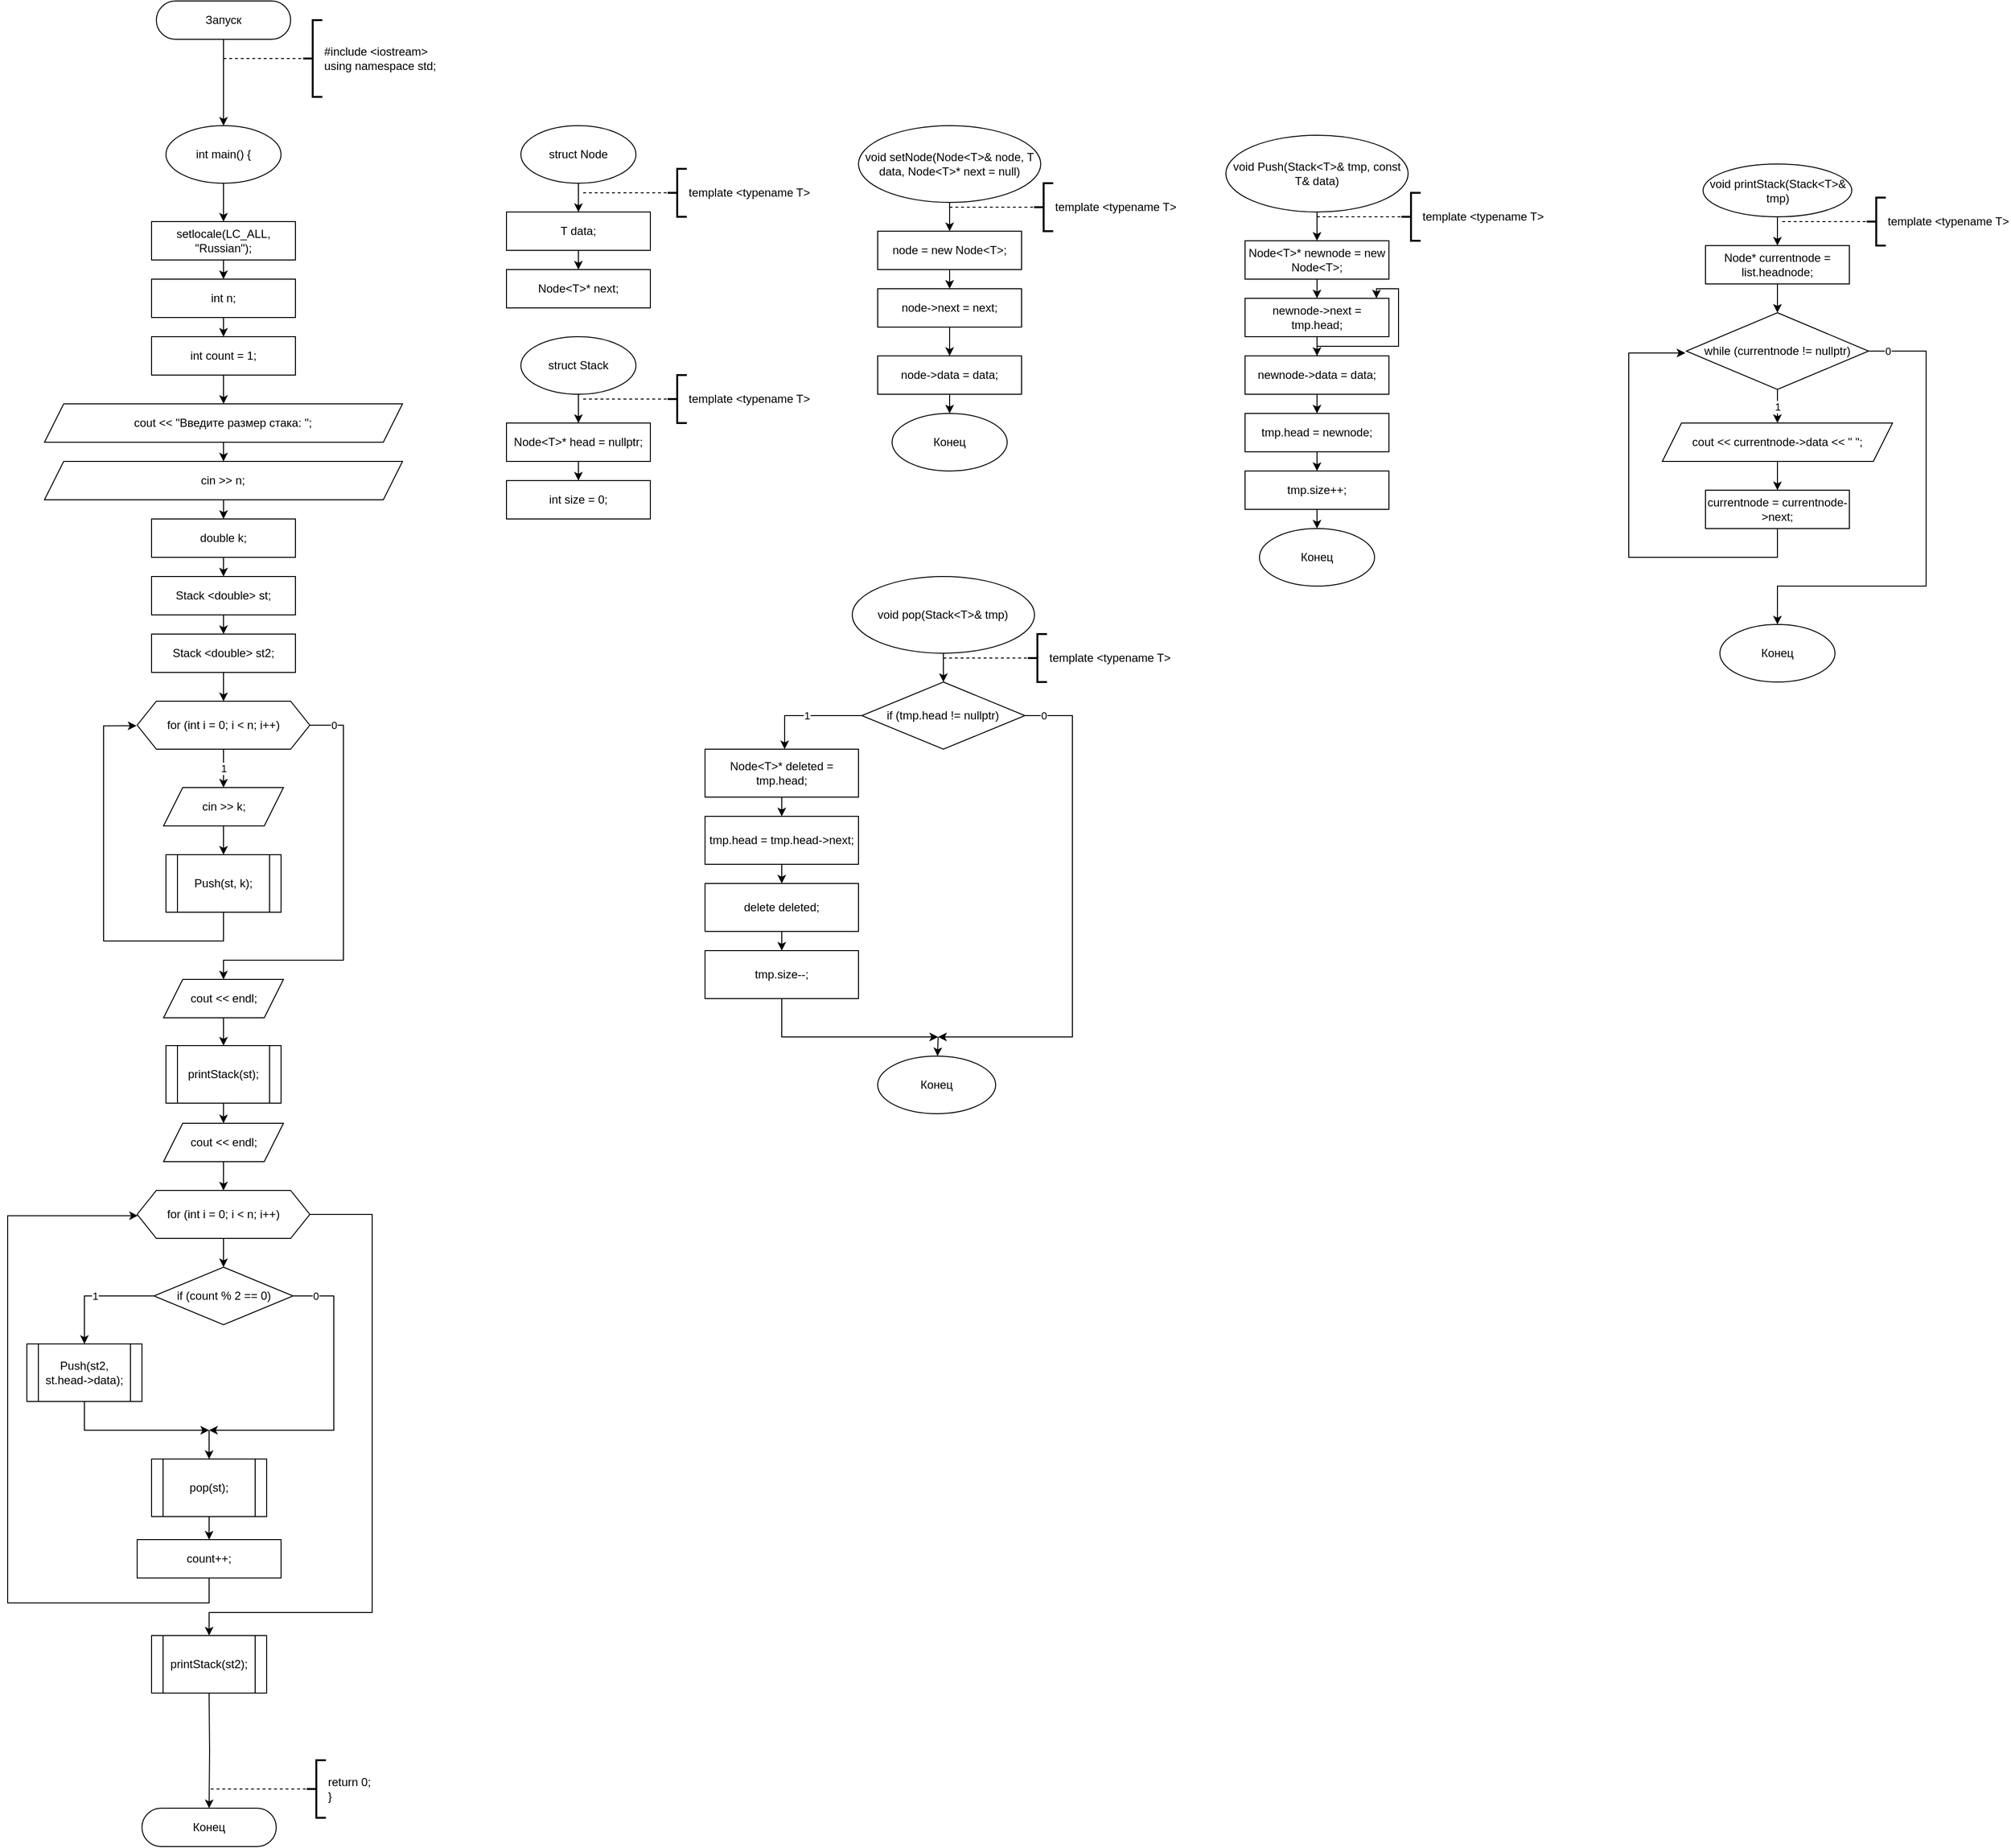 <mxfile>
    <diagram id="tr8WCDj-hul7nBdrf4UF" name="Страница 1">
        <mxGraphModel dx="555" dy="431" grid="1" gridSize="10" guides="1" tooltips="1" connect="0" arrows="1" fold="1" page="1" pageScale="1" pageWidth="827" pageHeight="1169" math="0" shadow="0">
            <root>
                <mxCell id="0"/>
                <mxCell id="1" parent="0"/>
                <mxCell id="2" style="edgeStyle=orthogonalEdgeStyle;rounded=0;orthogonalLoop=1;jettySize=auto;html=1;" parent="1" source="3" edge="1">
                    <mxGeometry relative="1" as="geometry">
                        <mxPoint x="375" y="150" as="targetPoint"/>
                    </mxGeometry>
                </mxCell>
                <mxCell id="3" value="Запуск" style="rounded=1;whiteSpace=wrap;html=1;arcSize=50;" parent="1" vertex="1">
                    <mxGeometry x="305" y="20" width="140" height="40" as="geometry"/>
                </mxCell>
                <mxCell id="5" value="#include &amp;lt;iostream&amp;gt;&lt;br&gt;using namespace std;" style="strokeWidth=2;html=1;shape=mxgraph.flowchart.annotation_2;align=left;labelPosition=right;pointerEvents=1;" parent="1" vertex="1">
                    <mxGeometry x="458.01" y="40" width="20" height="80" as="geometry"/>
                </mxCell>
                <mxCell id="6" value="" style="endArrow=none;dashed=1;html=1;entryX=0;entryY=0.5;entryDx=0;entryDy=0;entryPerimeter=0;" parent="1" target="5" edge="1">
                    <mxGeometry width="50" height="50" relative="1" as="geometry">
                        <mxPoint x="375" y="80" as="sourcePoint"/>
                        <mxPoint x="465" y="70" as="targetPoint"/>
                    </mxGeometry>
                </mxCell>
                <mxCell id="7" value="Конец" style="rounded=1;whiteSpace=wrap;html=1;arcSize=50;" parent="1" vertex="1">
                    <mxGeometry x="290" y="1904" width="140" height="40" as="geometry"/>
                </mxCell>
                <mxCell id="10" value="return 0;&lt;br&gt;}" style="strokeWidth=2;html=1;shape=mxgraph.flowchart.annotation_2;align=left;labelPosition=right;pointerEvents=1;" parent="1" vertex="1">
                    <mxGeometry x="461.75" y="1854" width="20" height="60" as="geometry"/>
                </mxCell>
                <mxCell id="11" value="" style="endArrow=none;dashed=1;html=1;entryX=0;entryY=0.5;entryDx=0;entryDy=0;entryPerimeter=0;" parent="1" edge="1">
                    <mxGeometry width="50" height="50" relative="1" as="geometry">
                        <mxPoint x="361.75" y="1884" as="sourcePoint"/>
                        <mxPoint x="461.75" y="1884" as="targetPoint"/>
                    </mxGeometry>
                </mxCell>
                <mxCell id="383" style="edgeStyle=orthogonalEdgeStyle;html=1;rounded=0;" parent="1" source="354" target="382" edge="1">
                    <mxGeometry relative="1" as="geometry"/>
                </mxCell>
                <mxCell id="354" value="int main() {" style="ellipse;whiteSpace=wrap;html=1;" parent="1" vertex="1">
                    <mxGeometry x="315" y="150" width="120" height="60" as="geometry"/>
                </mxCell>
                <mxCell id="369" style="edgeStyle=orthogonalEdgeStyle;rounded=0;html=1;" parent="1" source="359" edge="1">
                    <mxGeometry relative="1" as="geometry">
                        <mxPoint x="745" y="240" as="targetPoint"/>
                    </mxGeometry>
                </mxCell>
                <mxCell id="359" value="&lt;div&gt;struct Node&lt;/div&gt;" style="ellipse;whiteSpace=wrap;html=1;" parent="1" vertex="1">
                    <mxGeometry x="685" y="150" width="120" height="60" as="geometry"/>
                </mxCell>
                <mxCell id="367" style="edgeStyle=orthogonalEdgeStyle;rounded=0;html=1;" parent="1" target="7" edge="1">
                    <mxGeometry relative="1" as="geometry">
                        <mxPoint x="360.005" y="1784" as="sourcePoint"/>
                    </mxGeometry>
                </mxCell>
                <mxCell id="386" style="edgeStyle=orthogonalEdgeStyle;rounded=0;html=1;" parent="1" source="382" target="384" edge="1">
                    <mxGeometry relative="1" as="geometry"/>
                </mxCell>
                <mxCell id="382" value="setlocale(LC_ALL, &quot;Russian&quot;);" style="rounded=0;whiteSpace=wrap;html=1;" parent="1" vertex="1">
                    <mxGeometry x="300" y="250" width="150" height="40" as="geometry"/>
                </mxCell>
                <mxCell id="387" style="edgeStyle=orthogonalEdgeStyle;rounded=0;html=1;" parent="1" source="384" target="385" edge="1">
                    <mxGeometry relative="1" as="geometry"/>
                </mxCell>
                <mxCell id="384" value="int n;" style="rounded=0;whiteSpace=wrap;html=1;" parent="1" vertex="1">
                    <mxGeometry x="300" y="310" width="150" height="40" as="geometry"/>
                </mxCell>
                <mxCell id="391" style="edgeStyle=orthogonalEdgeStyle;rounded=0;html=1;" parent="1" source="385" target="390" edge="1">
                    <mxGeometry relative="1" as="geometry"/>
                </mxCell>
                <mxCell id="385" value="int count = 1;" style="rounded=0;whiteSpace=wrap;html=1;" parent="1" vertex="1">
                    <mxGeometry x="300" y="370" width="150" height="40" as="geometry"/>
                </mxCell>
                <mxCell id="393" style="edgeStyle=orthogonalEdgeStyle;rounded=0;html=1;" parent="1" source="390" target="392" edge="1">
                    <mxGeometry relative="1" as="geometry"/>
                </mxCell>
                <mxCell id="390" value="cout &amp;lt;&amp;lt; &quot;Введите размер стака: &quot;;" style="shape=parallelogram;perimeter=parallelogramPerimeter;whiteSpace=wrap;html=1;fixedSize=1;" parent="1" vertex="1">
                    <mxGeometry x="188.38" y="440" width="373.25" height="40" as="geometry"/>
                </mxCell>
                <mxCell id="394" style="edgeStyle=orthogonalEdgeStyle;rounded=0;html=1;" parent="1" source="392" edge="1">
                    <mxGeometry relative="1" as="geometry">
                        <mxPoint x="375" y="560" as="targetPoint"/>
                    </mxGeometry>
                </mxCell>
                <mxCell id="392" value="cin &amp;gt;&amp;gt; n;" style="shape=parallelogram;perimeter=parallelogramPerimeter;whiteSpace=wrap;html=1;fixedSize=1;" parent="1" vertex="1">
                    <mxGeometry x="188.38" y="500" width="373.25" height="40" as="geometry"/>
                </mxCell>
                <mxCell id="414" style="edgeStyle=orthogonalEdgeStyle;rounded=0;html=1;" parent="1" source="412" target="413" edge="1">
                    <mxGeometry relative="1" as="geometry"/>
                </mxCell>
                <mxCell id="412" value="T data;" style="rounded=0;whiteSpace=wrap;html=1;" parent="1" vertex="1">
                    <mxGeometry x="670" y="240" width="150" height="40" as="geometry"/>
                </mxCell>
                <mxCell id="413" value="Node&amp;lt;T&amp;gt;* next;" style="rounded=0;whiteSpace=wrap;html=1;" parent="1" vertex="1">
                    <mxGeometry x="670" y="300" width="150" height="40" as="geometry"/>
                </mxCell>
                <mxCell id="415" style="edgeStyle=orthogonalEdgeStyle;rounded=0;html=1;" parent="1" source="416" edge="1">
                    <mxGeometry relative="1" as="geometry">
                        <mxPoint x="745" y="460" as="targetPoint"/>
                    </mxGeometry>
                </mxCell>
                <mxCell id="416" value="&lt;div&gt;struct Stack&lt;/div&gt;" style="ellipse;whiteSpace=wrap;html=1;" parent="1" vertex="1">
                    <mxGeometry x="685" y="370" width="120" height="60" as="geometry"/>
                </mxCell>
                <mxCell id="417" style="edgeStyle=orthogonalEdgeStyle;rounded=0;html=1;" parent="1" source="418" target="419" edge="1">
                    <mxGeometry relative="1" as="geometry"/>
                </mxCell>
                <mxCell id="418" value="Node&amp;lt;T&amp;gt;* head = nullptr;" style="rounded=0;whiteSpace=wrap;html=1;" parent="1" vertex="1">
                    <mxGeometry x="670" y="460" width="150" height="40" as="geometry"/>
                </mxCell>
                <mxCell id="419" value="int size = 0;" style="rounded=0;whiteSpace=wrap;html=1;" parent="1" vertex="1">
                    <mxGeometry x="670" y="520" width="150" height="40" as="geometry"/>
                </mxCell>
                <mxCell id="422" style="edgeStyle=orthogonalEdgeStyle;rounded=0;html=1;" parent="1" source="420" target="421" edge="1">
                    <mxGeometry relative="1" as="geometry"/>
                </mxCell>
                <mxCell id="420" value="&lt;div&gt;void setNode(Node&amp;lt;T&amp;gt;&amp;amp; node, T data, Node&amp;lt;T&amp;gt;* next = null)&lt;/div&gt;" style="ellipse;whiteSpace=wrap;html=1;" parent="1" vertex="1">
                    <mxGeometry x="1037" y="150" width="190" height="80" as="geometry"/>
                </mxCell>
                <mxCell id="424" style="edgeStyle=orthogonalEdgeStyle;rounded=0;html=1;" parent="1" source="421" target="423" edge="1">
                    <mxGeometry relative="1" as="geometry"/>
                </mxCell>
                <mxCell id="421" value="node = new Node&amp;lt;T&amp;gt;;" style="rounded=0;whiteSpace=wrap;html=1;" parent="1" vertex="1">
                    <mxGeometry x="1057" y="260" width="150" height="40" as="geometry"/>
                </mxCell>
                <mxCell id="426" style="edgeStyle=orthogonalEdgeStyle;rounded=0;html=1;" parent="1" source="423" edge="1">
                    <mxGeometry relative="1" as="geometry">
                        <mxPoint x="1132" y="390" as="targetPoint"/>
                    </mxGeometry>
                </mxCell>
                <mxCell id="423" value="node-&amp;gt;next = next;" style="rounded=0;whiteSpace=wrap;html=1;" parent="1" vertex="1">
                    <mxGeometry x="1057" y="320" width="150" height="40" as="geometry"/>
                </mxCell>
                <mxCell id="436" value="Конец" style="ellipse;whiteSpace=wrap;html=1;" parent="1" vertex="1">
                    <mxGeometry x="1072" y="450" width="120" height="60" as="geometry"/>
                </mxCell>
                <mxCell id="442" style="edgeStyle=orthogonalEdgeStyle;rounded=0;html=1;" parent="1" source="440" edge="1">
                    <mxGeometry relative="1" as="geometry">
                        <mxPoint x="1995" y="275" as="targetPoint"/>
                    </mxGeometry>
                </mxCell>
                <mxCell id="440" value="&lt;div&gt;void printStack(Stack&amp;lt;T&amp;gt;&amp;amp; tmp)&lt;/div&gt;" style="ellipse;whiteSpace=wrap;html=1;" parent="1" vertex="1">
                    <mxGeometry x="1917.5" y="190" width="155" height="55" as="geometry"/>
                </mxCell>
                <mxCell id="445" style="edgeStyle=orthogonalEdgeStyle;rounded=0;html=1;" parent="1" source="443" target="444" edge="1">
                    <mxGeometry relative="1" as="geometry"/>
                </mxCell>
                <mxCell id="443" value="Node* currentnode = list.headnode;" style="rounded=0;whiteSpace=wrap;html=1;" parent="1" vertex="1">
                    <mxGeometry x="1920" y="275" width="150" height="40" as="geometry"/>
                </mxCell>
                <mxCell id="447" value="1" style="edgeStyle=orthogonalEdgeStyle;rounded=0;html=1;" parent="1" source="444" target="446" edge="1">
                    <mxGeometry relative="1" as="geometry"/>
                </mxCell>
                <mxCell id="452" value="0" style="edgeStyle=orthogonalEdgeStyle;rounded=0;html=1;" parent="1" source="444" target="451" edge="1">
                    <mxGeometry x="-0.92" relative="1" as="geometry">
                        <Array as="points">
                            <mxPoint x="2150" y="385"/>
                            <mxPoint x="2150" y="630"/>
                            <mxPoint x="1995" y="630"/>
                        </Array>
                        <mxPoint as="offset"/>
                    </mxGeometry>
                </mxCell>
                <mxCell id="444" value="while (currentnode != nullptr)" style="rhombus;whiteSpace=wrap;html=1;" parent="1" vertex="1">
                    <mxGeometry x="1900" y="345" width="190" height="80" as="geometry"/>
                </mxCell>
                <mxCell id="449" style="edgeStyle=orthogonalEdgeStyle;rounded=0;html=1;" parent="1" source="446" target="448" edge="1">
                    <mxGeometry relative="1" as="geometry"/>
                </mxCell>
                <mxCell id="446" value="cout &amp;lt;&amp;lt; currentnode-&amp;gt;data &amp;lt;&amp;lt; &quot; &quot;;" style="shape=parallelogram;perimeter=parallelogramPerimeter;whiteSpace=wrap;html=1;fixedSize=1;" parent="1" vertex="1">
                    <mxGeometry x="1875" y="460" width="240" height="40" as="geometry"/>
                </mxCell>
                <mxCell id="450" style="edgeStyle=orthogonalEdgeStyle;rounded=0;html=1;entryX=-0.005;entryY=0.525;entryDx=0;entryDy=0;entryPerimeter=0;" parent="1" source="448" target="444" edge="1">
                    <mxGeometry relative="1" as="geometry">
                        <Array as="points">
                            <mxPoint x="1995" y="600"/>
                            <mxPoint x="1840" y="600"/>
                            <mxPoint x="1840" y="387"/>
                        </Array>
                    </mxGeometry>
                </mxCell>
                <mxCell id="448" value="currentnode = currentnode-&amp;gt;next;" style="rounded=0;whiteSpace=wrap;html=1;" parent="1" vertex="1">
                    <mxGeometry x="1920" y="530" width="150" height="40" as="geometry"/>
                </mxCell>
                <mxCell id="451" value="&lt;div&gt;Конец&lt;/div&gt;" style="ellipse;whiteSpace=wrap;html=1;" parent="1" vertex="1">
                    <mxGeometry x="1935" y="670" width="120" height="60" as="geometry"/>
                </mxCell>
                <mxCell id="478" value="template &amp;lt;typename T&amp;gt;" style="strokeWidth=2;html=1;shape=mxgraph.flowchart.annotation_2;align=left;labelPosition=right;pointerEvents=1;" vertex="1" parent="1">
                    <mxGeometry x="838.01" y="195" width="20" height="50" as="geometry"/>
                </mxCell>
                <mxCell id="479" value="" style="endArrow=none;dashed=1;html=1;entryX=0;entryY=0.5;entryDx=0;entryDy=0;entryPerimeter=0;" edge="1" parent="1" target="478">
                    <mxGeometry width="50" height="50" relative="1" as="geometry">
                        <mxPoint x="750" y="220" as="sourcePoint"/>
                        <mxPoint x="840" y="210" as="targetPoint"/>
                    </mxGeometry>
                </mxCell>
                <mxCell id="480" value="template &amp;lt;typename T&amp;gt;" style="strokeWidth=2;html=1;shape=mxgraph.flowchart.annotation_2;align=left;labelPosition=right;pointerEvents=1;" vertex="1" parent="1">
                    <mxGeometry x="838.01" y="410" width="20" height="50" as="geometry"/>
                </mxCell>
                <mxCell id="481" value="" style="endArrow=none;dashed=1;html=1;entryX=0;entryY=0.5;entryDx=0;entryDy=0;entryPerimeter=0;" edge="1" parent="1" target="480">
                    <mxGeometry width="50" height="50" relative="1" as="geometry">
                        <mxPoint x="750" y="435" as="sourcePoint"/>
                        <mxPoint x="840" y="425" as="targetPoint"/>
                    </mxGeometry>
                </mxCell>
                <mxCell id="482" value="template &amp;lt;typename T&amp;gt;" style="strokeWidth=2;html=1;shape=mxgraph.flowchart.annotation_2;align=left;labelPosition=right;pointerEvents=1;" vertex="1" parent="1">
                    <mxGeometry x="1220.01" y="210" width="20" height="50" as="geometry"/>
                </mxCell>
                <mxCell id="483" value="" style="endArrow=none;dashed=1;html=1;entryX=0;entryY=0.5;entryDx=0;entryDy=0;entryPerimeter=0;" edge="1" parent="1" target="482">
                    <mxGeometry width="50" height="50" relative="1" as="geometry">
                        <mxPoint x="1132" y="235" as="sourcePoint"/>
                        <mxPoint x="1222" y="225" as="targetPoint"/>
                    </mxGeometry>
                </mxCell>
                <mxCell id="485" style="edgeStyle=orthogonalEdgeStyle;html=1;" edge="1" parent="1" source="484" target="436">
                    <mxGeometry relative="1" as="geometry"/>
                </mxCell>
                <mxCell id="484" value="node-&amp;gt;data = data;" style="rounded=0;whiteSpace=wrap;html=1;" vertex="1" parent="1">
                    <mxGeometry x="1057" y="390" width="150" height="40" as="geometry"/>
                </mxCell>
                <mxCell id="486" style="edgeStyle=orthogonalEdgeStyle;rounded=0;html=1;" edge="1" parent="1" source="487" target="489">
                    <mxGeometry relative="1" as="geometry"/>
                </mxCell>
                <mxCell id="487" value="&lt;div&gt;void Push(Stack&amp;lt;T&amp;gt;&amp;amp; tmp, const T&amp;amp; data)&lt;/div&gt;" style="ellipse;whiteSpace=wrap;html=1;" vertex="1" parent="1">
                    <mxGeometry x="1420" y="160" width="190" height="80" as="geometry"/>
                </mxCell>
                <mxCell id="488" style="edgeStyle=orthogonalEdgeStyle;rounded=0;html=1;" edge="1" parent="1" source="489" target="491">
                    <mxGeometry relative="1" as="geometry"/>
                </mxCell>
                <mxCell id="489" value="Node&amp;lt;T&amp;gt;* newnode = new Node&amp;lt;T&amp;gt;;" style="rounded=0;whiteSpace=wrap;html=1;" vertex="1" parent="1">
                    <mxGeometry x="1440" y="270" width="150" height="40" as="geometry"/>
                </mxCell>
                <mxCell id="499" style="edgeStyle=orthogonalEdgeStyle;rounded=0;html=1;" edge="1" parent="1" source="491" target="496">
                    <mxGeometry relative="1" as="geometry"/>
                </mxCell>
                <mxCell id="491" value="newnode-&amp;gt;next = tmp.head;" style="rounded=0;whiteSpace=wrap;html=1;" vertex="1" parent="1">
                    <mxGeometry x="1440" y="330" width="150" height="40" as="geometry"/>
                </mxCell>
                <mxCell id="492" value="Конец" style="ellipse;whiteSpace=wrap;html=1;" vertex="1" parent="1">
                    <mxGeometry x="1455" y="570" width="120" height="60" as="geometry"/>
                </mxCell>
                <mxCell id="493" value="template &amp;lt;typename T&amp;gt;" style="strokeWidth=2;html=1;shape=mxgraph.flowchart.annotation_2;align=left;labelPosition=right;pointerEvents=1;" vertex="1" parent="1">
                    <mxGeometry x="1603.01" y="220" width="20" height="50" as="geometry"/>
                </mxCell>
                <mxCell id="494" value="" style="endArrow=none;dashed=1;html=1;entryX=0;entryY=0.5;entryDx=0;entryDy=0;entryPerimeter=0;" edge="1" parent="1" target="493">
                    <mxGeometry width="50" height="50" relative="1" as="geometry">
                        <mxPoint x="1515" y="245" as="sourcePoint"/>
                        <mxPoint x="1605" y="235" as="targetPoint"/>
                    </mxGeometry>
                </mxCell>
                <mxCell id="500" style="edgeStyle=orthogonalEdgeStyle;rounded=0;html=1;" edge="1" parent="1" source="496" target="497">
                    <mxGeometry relative="1" as="geometry"/>
                </mxCell>
                <mxCell id="503" style="edgeStyle=orthogonalEdgeStyle;rounded=0;html=1;entryX=0.913;entryY=0;entryDx=0;entryDy=0;entryPerimeter=0;" edge="1" parent="1" source="496" target="491">
                    <mxGeometry relative="1" as="geometry"/>
                </mxCell>
                <mxCell id="496" value="newnode-&amp;gt;data = data;" style="rounded=0;whiteSpace=wrap;html=1;" vertex="1" parent="1">
                    <mxGeometry x="1440" y="390" width="150" height="40" as="geometry"/>
                </mxCell>
                <mxCell id="501" style="edgeStyle=orthogonalEdgeStyle;rounded=0;html=1;" edge="1" parent="1" source="497" target="498">
                    <mxGeometry relative="1" as="geometry"/>
                </mxCell>
                <mxCell id="497" value="tmp.head = newnode;" style="rounded=0;whiteSpace=wrap;html=1;" vertex="1" parent="1">
                    <mxGeometry x="1440" y="450" width="150" height="40" as="geometry"/>
                </mxCell>
                <mxCell id="502" style="edgeStyle=orthogonalEdgeStyle;rounded=0;html=1;" edge="1" parent="1" source="498" target="492">
                    <mxGeometry relative="1" as="geometry"/>
                </mxCell>
                <mxCell id="498" value="tmp.size++;" style="rounded=0;whiteSpace=wrap;html=1;" vertex="1" parent="1">
                    <mxGeometry x="1440" y="510" width="150" height="40" as="geometry"/>
                </mxCell>
                <mxCell id="504" style="edgeStyle=orthogonalEdgeStyle;rounded=0;html=1;" edge="1" parent="1" source="505">
                    <mxGeometry relative="1" as="geometry">
                        <mxPoint x="1125.49" y="730" as="targetPoint"/>
                    </mxGeometry>
                </mxCell>
                <mxCell id="505" value="&lt;div&gt;void pop(Stack&amp;lt;T&amp;gt;&amp;amp; tmp)&lt;/div&gt;" style="ellipse;whiteSpace=wrap;html=1;" vertex="1" parent="1">
                    <mxGeometry x="1030.49" y="620" width="190" height="80" as="geometry"/>
                </mxCell>
                <mxCell id="510" value="Конец" style="ellipse;whiteSpace=wrap;html=1;" vertex="1" parent="1">
                    <mxGeometry x="1057" y="1120" width="123" height="60" as="geometry"/>
                </mxCell>
                <mxCell id="511" value="template &amp;lt;typename T&amp;gt;" style="strokeWidth=2;html=1;shape=mxgraph.flowchart.annotation_2;align=left;labelPosition=right;pointerEvents=1;" vertex="1" parent="1">
                    <mxGeometry x="1213.5" y="680" width="20" height="50" as="geometry"/>
                </mxCell>
                <mxCell id="512" value="" style="endArrow=none;dashed=1;html=1;entryX=0;entryY=0.5;entryDx=0;entryDy=0;entryPerimeter=0;" edge="1" parent="1" target="511">
                    <mxGeometry width="50" height="50" relative="1" as="geometry">
                        <mxPoint x="1125.49" y="705" as="sourcePoint"/>
                        <mxPoint x="1215.49" y="695" as="targetPoint"/>
                    </mxGeometry>
                </mxCell>
                <mxCell id="517" value="1" style="edgeStyle=orthogonalEdgeStyle;rounded=0;html=1;" edge="1" parent="1" source="515" target="516">
                    <mxGeometry relative="1" as="geometry">
                        <Array as="points">
                            <mxPoint x="960" y="765"/>
                        </Array>
                    </mxGeometry>
                </mxCell>
                <mxCell id="525" value="0" style="edgeStyle=orthogonalEdgeStyle;rounded=0;html=1;" edge="1" parent="1" source="515">
                    <mxGeometry x="-0.926" relative="1" as="geometry">
                        <mxPoint x="1120" y="1100" as="targetPoint"/>
                        <Array as="points">
                            <mxPoint x="1260" y="765"/>
                            <mxPoint x="1260" y="1100"/>
                        </Array>
                        <mxPoint as="offset"/>
                    </mxGeometry>
                </mxCell>
                <mxCell id="515" value="if (tmp.head != nullptr)" style="rhombus;whiteSpace=wrap;html=1;" vertex="1" parent="1">
                    <mxGeometry x="1040.49" y="730" width="170" height="70" as="geometry"/>
                </mxCell>
                <mxCell id="521" style="edgeStyle=orthogonalEdgeStyle;rounded=0;html=1;" edge="1" parent="1" source="516" target="518">
                    <mxGeometry relative="1" as="geometry"/>
                </mxCell>
                <mxCell id="516" value="Node&amp;lt;T&amp;gt;* deleted = tmp.head;" style="rounded=0;whiteSpace=wrap;html=1;" vertex="1" parent="1">
                    <mxGeometry x="877" y="800" width="160" height="50" as="geometry"/>
                </mxCell>
                <mxCell id="522" style="edgeStyle=orthogonalEdgeStyle;rounded=0;html=1;" edge="1" parent="1" source="518" target="520">
                    <mxGeometry relative="1" as="geometry"/>
                </mxCell>
                <mxCell id="518" value="tmp.head = tmp.head-&amp;gt;next;" style="rounded=0;whiteSpace=wrap;html=1;" vertex="1" parent="1">
                    <mxGeometry x="877" y="870" width="160" height="50" as="geometry"/>
                </mxCell>
                <mxCell id="524" style="edgeStyle=orthogonalEdgeStyle;rounded=0;html=1;" edge="1" parent="1" source="519">
                    <mxGeometry relative="1" as="geometry">
                        <mxPoint x="1120" y="1100" as="targetPoint"/>
                        <Array as="points">
                            <mxPoint x="957" y="1100"/>
                        </Array>
                    </mxGeometry>
                </mxCell>
                <mxCell id="519" value="tmp.size--;" style="rounded=0;whiteSpace=wrap;html=1;" vertex="1" parent="1">
                    <mxGeometry x="877" y="1010" width="160" height="50" as="geometry"/>
                </mxCell>
                <mxCell id="523" style="edgeStyle=orthogonalEdgeStyle;rounded=0;html=1;" edge="1" parent="1" source="520" target="519">
                    <mxGeometry relative="1" as="geometry"/>
                </mxCell>
                <mxCell id="520" value="delete deleted;" style="rounded=0;whiteSpace=wrap;html=1;" vertex="1" parent="1">
                    <mxGeometry x="877" y="940" width="160" height="50" as="geometry"/>
                </mxCell>
                <mxCell id="526" value="" style="endArrow=classic;html=1;rounded=0;" edge="1" parent="1" target="510">
                    <mxGeometry width="50" height="50" relative="1" as="geometry">
                        <mxPoint x="1120" y="1100" as="sourcePoint"/>
                        <mxPoint x="1090" y="990" as="targetPoint"/>
                    </mxGeometry>
                </mxCell>
                <mxCell id="528" value="template &amp;lt;typename T&amp;gt;" style="strokeWidth=2;html=1;shape=mxgraph.flowchart.annotation_2;align=left;labelPosition=right;pointerEvents=1;" vertex="1" parent="1">
                    <mxGeometry x="2088.01" y="225" width="20" height="50" as="geometry"/>
                </mxCell>
                <mxCell id="529" value="" style="endArrow=none;dashed=1;html=1;entryX=0;entryY=0.5;entryDx=0;entryDy=0;entryPerimeter=0;" edge="1" parent="1" target="528">
                    <mxGeometry width="50" height="50" relative="1" as="geometry">
                        <mxPoint x="2000" y="250" as="sourcePoint"/>
                        <mxPoint x="2090" y="240" as="targetPoint"/>
                    </mxGeometry>
                </mxCell>
                <mxCell id="533" style="edgeStyle=orthogonalEdgeStyle;rounded=0;html=1;" edge="1" parent="1" source="530" target="531">
                    <mxGeometry relative="1" as="geometry"/>
                </mxCell>
                <mxCell id="530" value="double k;" style="rounded=0;whiteSpace=wrap;html=1;" vertex="1" parent="1">
                    <mxGeometry x="300" y="560" width="150" height="40" as="geometry"/>
                </mxCell>
                <mxCell id="534" style="edgeStyle=orthogonalEdgeStyle;rounded=0;html=1;" edge="1" parent="1" source="531" target="532">
                    <mxGeometry relative="1" as="geometry"/>
                </mxCell>
                <mxCell id="531" value="Stack &amp;lt;double&amp;gt; st;" style="rounded=0;whiteSpace=wrap;html=1;" vertex="1" parent="1">
                    <mxGeometry x="300" y="620" width="150" height="40" as="geometry"/>
                </mxCell>
                <mxCell id="536" style="edgeStyle=orthogonalEdgeStyle;rounded=0;html=1;" edge="1" parent="1" source="532" target="535">
                    <mxGeometry relative="1" as="geometry"/>
                </mxCell>
                <mxCell id="532" value="Stack &amp;lt;double&amp;gt; st2;" style="rounded=0;whiteSpace=wrap;html=1;" vertex="1" parent="1">
                    <mxGeometry x="300" y="680" width="150" height="40" as="geometry"/>
                </mxCell>
                <mxCell id="538" value="1" style="edgeStyle=orthogonalEdgeStyle;rounded=0;html=1;" edge="1" parent="1" source="535" target="537">
                    <mxGeometry relative="1" as="geometry"/>
                </mxCell>
                <mxCell id="543" value="0" style="edgeStyle=orthogonalEdgeStyle;rounded=0;html=1;" edge="1" parent="1" source="535" target="542">
                    <mxGeometry x="-0.882" relative="1" as="geometry">
                        <Array as="points">
                            <mxPoint x="500" y="775"/>
                            <mxPoint x="500" y="1020"/>
                            <mxPoint x="375" y="1020"/>
                        </Array>
                        <mxPoint as="offset"/>
                    </mxGeometry>
                </mxCell>
                <mxCell id="535" value="for (int i = 0; i &amp;lt; n; i++)" style="shape=hexagon;perimeter=hexagonPerimeter2;whiteSpace=wrap;html=1;fixedSize=1;" vertex="1" parent="1">
                    <mxGeometry x="285" y="750" width="180" height="50" as="geometry"/>
                </mxCell>
                <mxCell id="540" style="edgeStyle=orthogonalEdgeStyle;rounded=0;html=1;" edge="1" parent="1" source="537" target="539">
                    <mxGeometry relative="1" as="geometry"/>
                </mxCell>
                <mxCell id="537" value="cin &amp;gt;&amp;gt; k;" style="shape=parallelogram;perimeter=parallelogramPerimeter;whiteSpace=wrap;html=1;fixedSize=1;" vertex="1" parent="1">
                    <mxGeometry x="312.5" y="840" width="125" height="40" as="geometry"/>
                </mxCell>
                <mxCell id="541" style="edgeStyle=orthogonalEdgeStyle;rounded=0;html=1;entryX=-0.004;entryY=0.513;entryDx=0;entryDy=0;entryPerimeter=0;" edge="1" parent="1" source="539" target="535">
                    <mxGeometry relative="1" as="geometry">
                        <Array as="points">
                            <mxPoint x="375" y="1000"/>
                            <mxPoint x="250" y="1000"/>
                            <mxPoint x="250" y="776"/>
                        </Array>
                    </mxGeometry>
                </mxCell>
                <mxCell id="539" value="Push(st, k);" style="shape=process;whiteSpace=wrap;html=1;backgroundOutline=1;" vertex="1" parent="1">
                    <mxGeometry x="315" y="910" width="120" height="60" as="geometry"/>
                </mxCell>
                <mxCell id="545" style="edgeStyle=orthogonalEdgeStyle;rounded=0;html=1;" edge="1" parent="1" source="542" target="544">
                    <mxGeometry relative="1" as="geometry"/>
                </mxCell>
                <mxCell id="542" value="cout &amp;lt;&amp;lt; endl;" style="shape=parallelogram;perimeter=parallelogramPerimeter;whiteSpace=wrap;html=1;fixedSize=1;" vertex="1" parent="1">
                    <mxGeometry x="312.5" y="1040" width="125" height="40" as="geometry"/>
                </mxCell>
                <mxCell id="547" style="edgeStyle=orthogonalEdgeStyle;rounded=0;html=1;" edge="1" parent="1" source="544" target="546">
                    <mxGeometry relative="1" as="geometry"/>
                </mxCell>
                <mxCell id="544" value="printStack(st);" style="shape=process;whiteSpace=wrap;html=1;backgroundOutline=1;" vertex="1" parent="1">
                    <mxGeometry x="315" y="1109" width="120" height="60" as="geometry"/>
                </mxCell>
                <mxCell id="549" style="edgeStyle=orthogonalEdgeStyle;rounded=0;html=1;" edge="1" parent="1" source="546" target="548">
                    <mxGeometry relative="1" as="geometry"/>
                </mxCell>
                <mxCell id="546" value="cout &amp;lt;&amp;lt; endl;" style="shape=parallelogram;perimeter=parallelogramPerimeter;whiteSpace=wrap;html=1;fixedSize=1;" vertex="1" parent="1">
                    <mxGeometry x="312.5" y="1190" width="125" height="40" as="geometry"/>
                </mxCell>
                <mxCell id="551" style="edgeStyle=orthogonalEdgeStyle;rounded=0;html=1;" edge="1" parent="1" source="548" target="550">
                    <mxGeometry relative="1" as="geometry"/>
                </mxCell>
                <mxCell id="562" style="edgeStyle=orthogonalEdgeStyle;rounded=0;html=1;" edge="1" parent="1" source="548" target="561">
                    <mxGeometry relative="1" as="geometry">
                        <Array as="points">
                            <mxPoint x="530" y="1285"/>
                            <mxPoint x="530" y="1700"/>
                            <mxPoint x="360" y="1700"/>
                        </Array>
                    </mxGeometry>
                </mxCell>
                <mxCell id="548" value="for (int i = 0; i &amp;lt; n; i++)" style="shape=hexagon;perimeter=hexagonPerimeter2;whiteSpace=wrap;html=1;fixedSize=1;" vertex="1" parent="1">
                    <mxGeometry x="285" y="1260" width="180" height="50" as="geometry"/>
                </mxCell>
                <mxCell id="553" value="1" style="edgeStyle=orthogonalEdgeStyle;rounded=0;html=1;" edge="1" parent="1" source="550" target="552">
                    <mxGeometry relative="1" as="geometry"/>
                </mxCell>
                <mxCell id="554" value="0" style="edgeStyle=orthogonalEdgeStyle;rounded=0;html=1;" edge="1" parent="1" source="550">
                    <mxGeometry x="-0.849" relative="1" as="geometry">
                        <mxPoint x="360" y="1510" as="targetPoint"/>
                        <Array as="points">
                            <mxPoint x="490" y="1370"/>
                            <mxPoint x="490" y="1510"/>
                        </Array>
                        <mxPoint as="offset"/>
                    </mxGeometry>
                </mxCell>
                <mxCell id="550" value="if (count % 2 == 0)" style="rhombus;whiteSpace=wrap;html=1;" vertex="1" parent="1">
                    <mxGeometry x="302.5" y="1340" width="145" height="60" as="geometry"/>
                </mxCell>
                <mxCell id="555" style="edgeStyle=orthogonalEdgeStyle;rounded=0;html=1;" edge="1" parent="1" source="552">
                    <mxGeometry relative="1" as="geometry">
                        <mxPoint x="360" y="1510" as="targetPoint"/>
                        <Array as="points">
                            <mxPoint x="230" y="1510"/>
                        </Array>
                    </mxGeometry>
                </mxCell>
                <mxCell id="552" value="Push(st2, st.head-&amp;gt;data);" style="shape=process;whiteSpace=wrap;html=1;backgroundOutline=1;" vertex="1" parent="1">
                    <mxGeometry x="170" y="1420" width="120" height="60" as="geometry"/>
                </mxCell>
                <mxCell id="559" style="edgeStyle=orthogonalEdgeStyle;rounded=0;html=1;" edge="1" parent="1" source="556" target="558">
                    <mxGeometry relative="1" as="geometry"/>
                </mxCell>
                <mxCell id="556" value="pop(st);" style="shape=process;whiteSpace=wrap;html=1;backgroundOutline=1;" vertex="1" parent="1">
                    <mxGeometry x="300" y="1540" width="120" height="60" as="geometry"/>
                </mxCell>
                <mxCell id="557" value="" style="endArrow=classic;html=1;rounded=0;" edge="1" parent="1" target="556">
                    <mxGeometry width="50" height="50" relative="1" as="geometry">
                        <mxPoint x="360" y="1510" as="sourcePoint"/>
                        <mxPoint x="370" y="1540" as="targetPoint"/>
                    </mxGeometry>
                </mxCell>
                <mxCell id="560" style="edgeStyle=orthogonalEdgeStyle;rounded=0;html=1;entryX=0.004;entryY=0.527;entryDx=0;entryDy=0;entryPerimeter=0;" edge="1" parent="1" source="558" target="548">
                    <mxGeometry relative="1" as="geometry">
                        <Array as="points">
                            <mxPoint x="360" y="1690"/>
                            <mxPoint x="150" y="1690"/>
                            <mxPoint x="150" y="1286"/>
                        </Array>
                    </mxGeometry>
                </mxCell>
                <mxCell id="558" value="count++;" style="rounded=0;whiteSpace=wrap;html=1;" vertex="1" parent="1">
                    <mxGeometry x="285" y="1624" width="150" height="40" as="geometry"/>
                </mxCell>
                <mxCell id="561" value="printStack(st2);" style="shape=process;whiteSpace=wrap;html=1;backgroundOutline=1;" vertex="1" parent="1">
                    <mxGeometry x="300" y="1724" width="120" height="60" as="geometry"/>
                </mxCell>
            </root>
        </mxGraphModel>
    </diagram>
</mxfile>